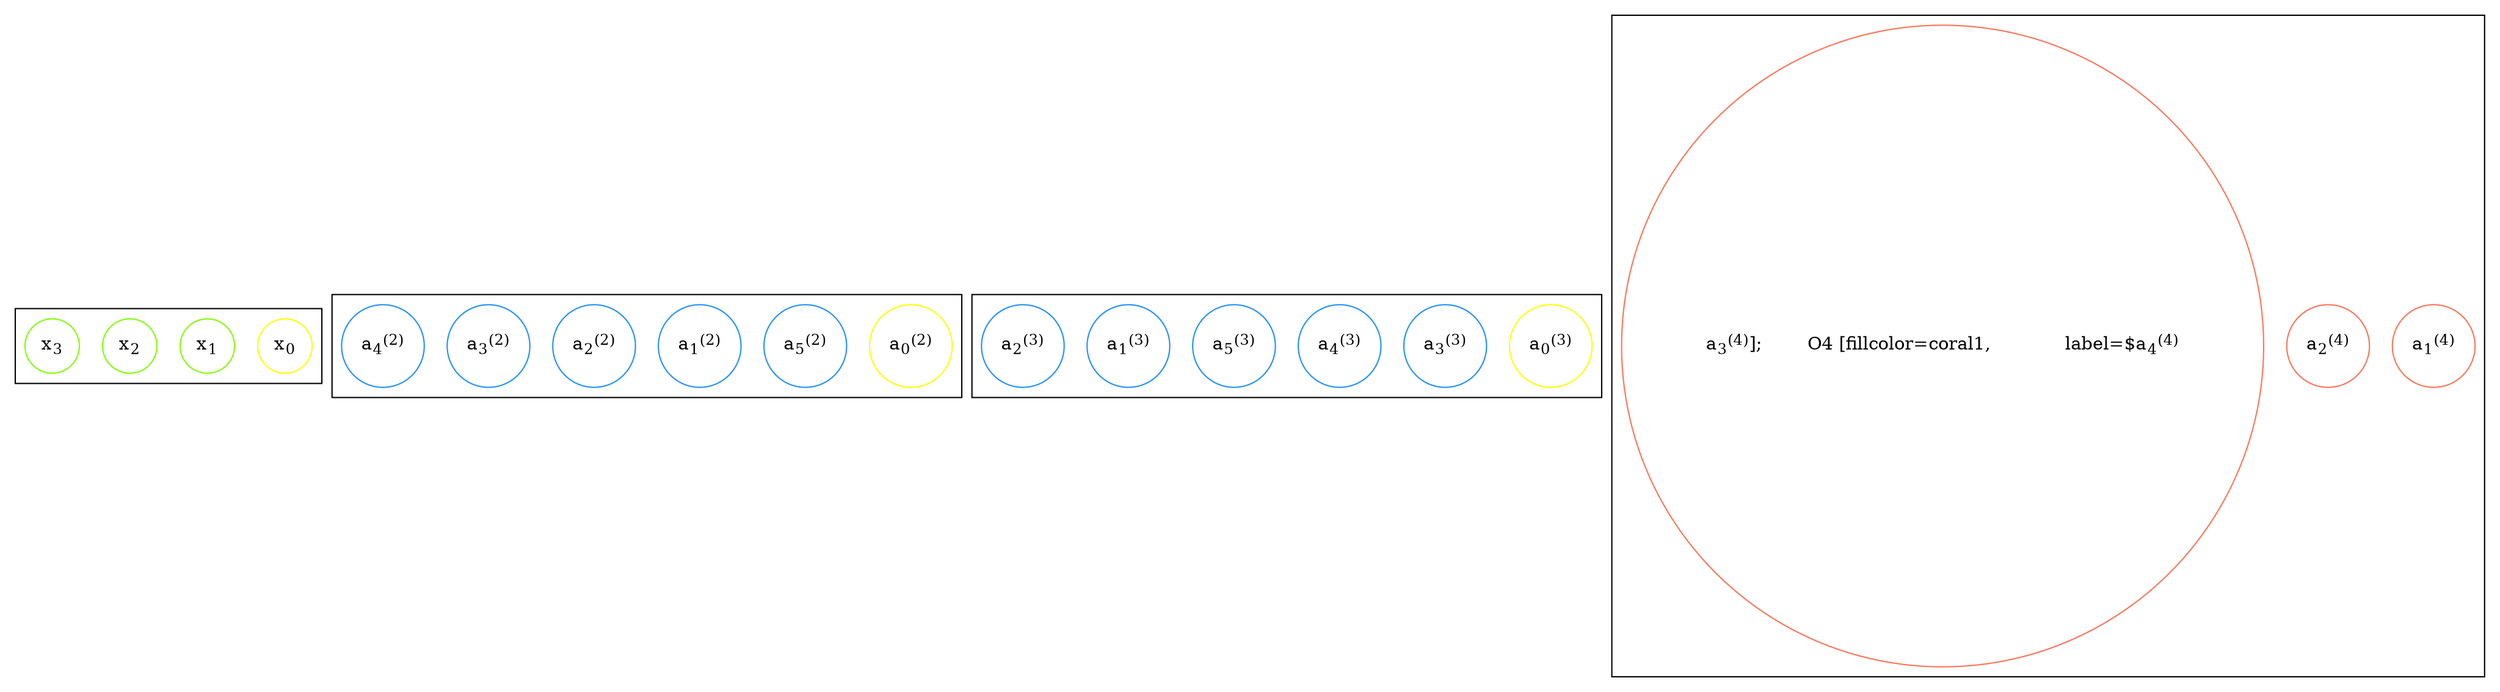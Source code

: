 digraph G {
    subgraph cluster_0 {
        node [color=chartreuse, 
              shape=circle];
        x0 [color=yellow, 
            label=<x<sub>0</sub>>];
        x1 [fillcolor=chartreuse, 
            label=<x<sub>1</sub>>];
        x2 [fillcolor=chartreuse, 
            label=<x<sub>2</sub>>];
        x3 [fillcolor=chartreuse, 
            label=<x<sub>3</sub>>];
    }
    subgraph cluster_1 {
        node [color=dodgerblue, 
              shape=circle];
        a02 [color=yellow, 
             label=<a<sub>0</sub><sup>(2)</sup>>];
        a12 [fillcolor=dodgerblue, 
             label=<a<sub>5</sub><sup>(2)</sup>>];
        a22 [fillcolor=dodgerblue, 
             label=<a<sub>1</sub><sup>(2)</sup>>];
        a32 [fillcolor=dodgerblue, 
             label=<a<sub>2</sub><sup>(2)</sup>>];
        a42 [fillcolor=dodgerblue, 
             label=<a<sub>3</sub><sup>(2)</sup>>];
        a52 [fillcolor=dodgerblue, 
             label=<a<sub>4</sub><sup>(2)</sup>>];
    }
    subgraph cluster_2 {
        node [color=dodgerblue, 
              shape=circle];
        a03 [color=yellow, 
             label=<a<sub>0</sub><sup>(3)</sup>>];
        a13 [fillcolor=dodgerblue, 
             label=<a<sub>3</sub><sup>(3)</sup>>];
        a23 [fillcolor=dodgerblue, 
             label=<a<sub>4</sub><sup>(3)</sup>>];
        a33 [fillcolor=dodgerblue, 
             label=<a<sub>5</sub><sup>(3)</sup>>];
        a43 [fillcolor=dodgerblue, 
             label=<a<sub>1</sub><sup>(3)</sup>>];
        a53 [fillcolor=dodgerblue, 
             label=<a<sub>2</sub><sup>(3)</sup>>];
    }
    subgraph cluster_3 {
        node [color=coral1, 
              shape=circle];
        O1 [fillcolor=coral1, 
            label=<a<sub>1</sub><sup>(4)</sup>>];
        O2 [fillcolor=coral1, 
            label=<a<sub>2</sub><sup>(4)</sup>>];
        O3 [fillcolor=coral1, 
            label=<a<sub>3</sub><sup>(4)</sup>];
        O4 [fillcolor=coral1, 
            label=$a<sub>4</sub><sup>(4)</sup>>];
    }
}
